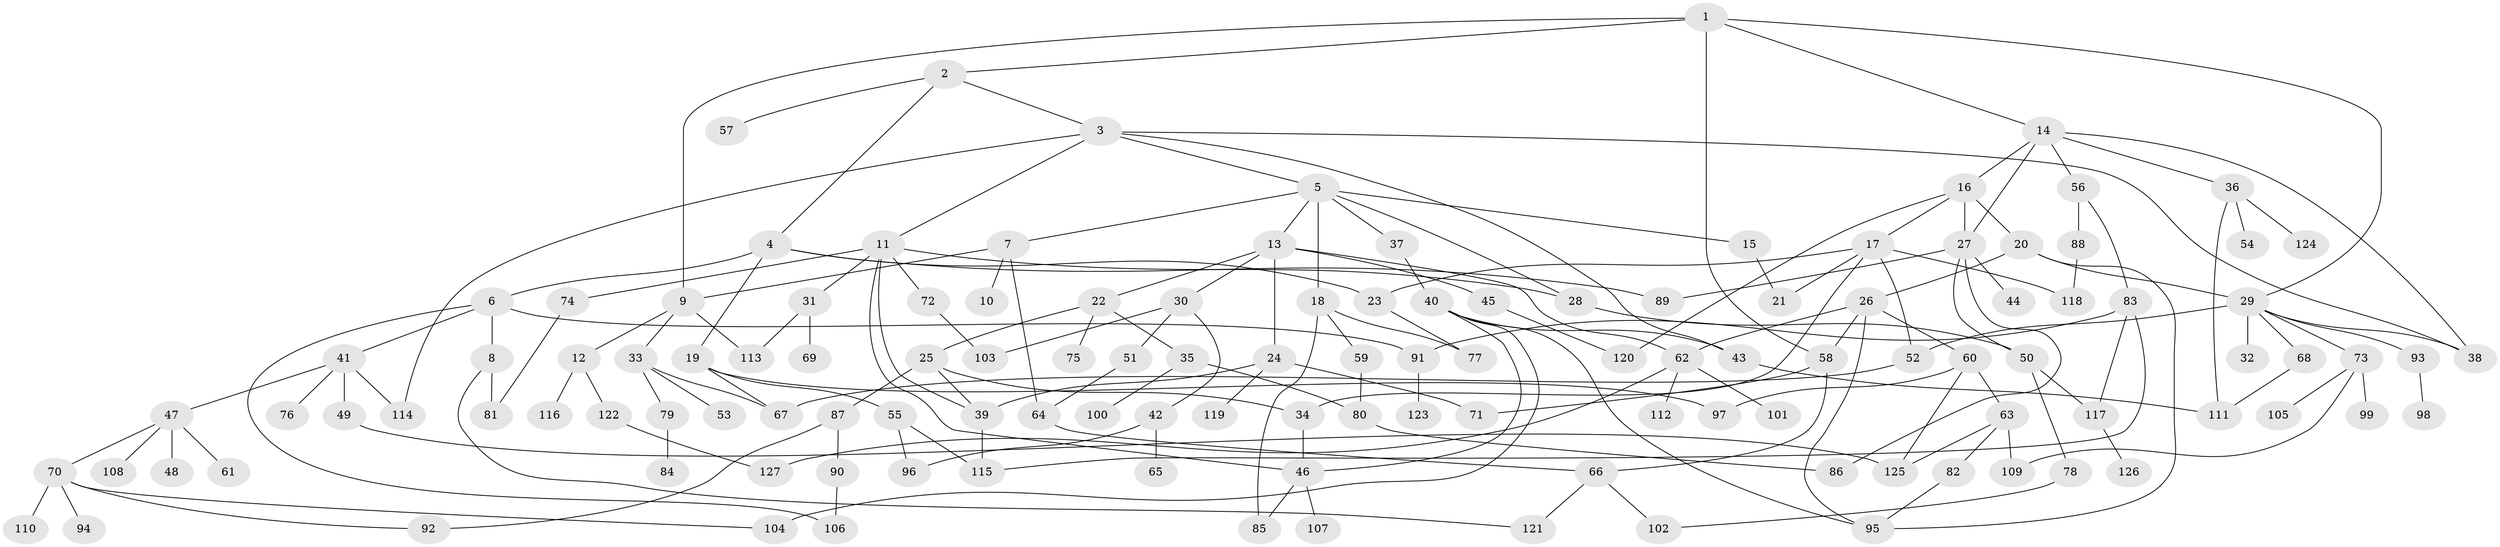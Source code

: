 // coarse degree distribution, {5: 0.11688311688311688, 3: 0.19480519480519481, 8: 0.025974025974025976, 7: 0.03896103896103896, 2: 0.23376623376623376, 6: 0.012987012987012988, 9: 0.012987012987012988, 4: 0.2077922077922078, 1: 0.15584415584415584}
// Generated by graph-tools (version 1.1) at 2025/36/03/04/25 23:36:08]
// undirected, 127 vertices, 180 edges
graph export_dot {
  node [color=gray90,style=filled];
  1;
  2;
  3;
  4;
  5;
  6;
  7;
  8;
  9;
  10;
  11;
  12;
  13;
  14;
  15;
  16;
  17;
  18;
  19;
  20;
  21;
  22;
  23;
  24;
  25;
  26;
  27;
  28;
  29;
  30;
  31;
  32;
  33;
  34;
  35;
  36;
  37;
  38;
  39;
  40;
  41;
  42;
  43;
  44;
  45;
  46;
  47;
  48;
  49;
  50;
  51;
  52;
  53;
  54;
  55;
  56;
  57;
  58;
  59;
  60;
  61;
  62;
  63;
  64;
  65;
  66;
  67;
  68;
  69;
  70;
  71;
  72;
  73;
  74;
  75;
  76;
  77;
  78;
  79;
  80;
  81;
  82;
  83;
  84;
  85;
  86;
  87;
  88;
  89;
  90;
  91;
  92;
  93;
  94;
  95;
  96;
  97;
  98;
  99;
  100;
  101;
  102;
  103;
  104;
  105;
  106;
  107;
  108;
  109;
  110;
  111;
  112;
  113;
  114;
  115;
  116;
  117;
  118;
  119;
  120;
  121;
  122;
  123;
  124;
  125;
  126;
  127;
  1 -- 2;
  1 -- 14;
  1 -- 29;
  1 -- 58;
  1 -- 9;
  2 -- 3;
  2 -- 4;
  2 -- 57;
  3 -- 5;
  3 -- 11;
  3 -- 38;
  3 -- 43;
  3 -- 114;
  4 -- 6;
  4 -- 19;
  4 -- 23;
  4 -- 89;
  5 -- 7;
  5 -- 13;
  5 -- 15;
  5 -- 18;
  5 -- 37;
  5 -- 28;
  6 -- 8;
  6 -- 41;
  6 -- 91;
  6 -- 106;
  7 -- 9;
  7 -- 10;
  7 -- 64;
  8 -- 81;
  8 -- 121;
  9 -- 12;
  9 -- 33;
  9 -- 113;
  11 -- 28;
  11 -- 31;
  11 -- 39;
  11 -- 46;
  11 -- 72;
  11 -- 74;
  12 -- 116;
  12 -- 122;
  13 -- 22;
  13 -- 24;
  13 -- 30;
  13 -- 45;
  13 -- 62;
  14 -- 16;
  14 -- 36;
  14 -- 56;
  14 -- 38;
  14 -- 27;
  15 -- 21;
  16 -- 17;
  16 -- 20;
  16 -- 27;
  16 -- 120;
  17 -- 21;
  17 -- 52;
  17 -- 118;
  17 -- 34;
  17 -- 23;
  18 -- 59;
  18 -- 85;
  18 -- 77;
  19 -- 55;
  19 -- 67;
  19 -- 97;
  20 -- 26;
  20 -- 29;
  20 -- 95;
  22 -- 25;
  22 -- 35;
  22 -- 75;
  23 -- 77;
  24 -- 119;
  24 -- 71;
  24 -- 39;
  25 -- 34;
  25 -- 87;
  25 -- 39;
  26 -- 60;
  26 -- 62;
  26 -- 58;
  26 -- 95;
  27 -- 44;
  27 -- 50;
  27 -- 86;
  27 -- 89;
  28 -- 50;
  29 -- 32;
  29 -- 68;
  29 -- 73;
  29 -- 93;
  29 -- 52;
  29 -- 38;
  30 -- 42;
  30 -- 51;
  30 -- 103;
  31 -- 69;
  31 -- 113;
  33 -- 53;
  33 -- 67;
  33 -- 79;
  34 -- 46;
  35 -- 100;
  35 -- 80;
  36 -- 54;
  36 -- 124;
  36 -- 111;
  37 -- 40;
  39 -- 115;
  40 -- 95;
  40 -- 104;
  40 -- 43;
  40 -- 46;
  41 -- 47;
  41 -- 49;
  41 -- 76;
  41 -- 114;
  42 -- 65;
  42 -- 96;
  43 -- 111;
  45 -- 120;
  46 -- 85;
  46 -- 107;
  47 -- 48;
  47 -- 61;
  47 -- 70;
  47 -- 108;
  49 -- 125;
  50 -- 78;
  50 -- 117;
  51 -- 64;
  52 -- 67;
  55 -- 115;
  55 -- 96;
  56 -- 83;
  56 -- 88;
  58 -- 66;
  58 -- 71;
  59 -- 80;
  60 -- 63;
  60 -- 97;
  60 -- 125;
  62 -- 101;
  62 -- 112;
  62 -- 127;
  63 -- 82;
  63 -- 109;
  63 -- 125;
  64 -- 66;
  66 -- 102;
  66 -- 121;
  68 -- 111;
  70 -- 94;
  70 -- 110;
  70 -- 104;
  70 -- 92;
  72 -- 103;
  73 -- 99;
  73 -- 105;
  73 -- 109;
  74 -- 81;
  78 -- 102;
  79 -- 84;
  80 -- 86;
  82 -- 95;
  83 -- 91;
  83 -- 117;
  83 -- 115;
  87 -- 90;
  87 -- 92;
  88 -- 118;
  90 -- 106;
  91 -- 123;
  93 -- 98;
  117 -- 126;
  122 -- 127;
}
